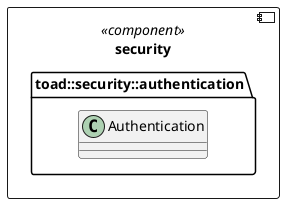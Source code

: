 @startuml
component "security" as alias <<component>> {
   namespace toad::security::authentication {
        class Authentication {

        }

    }
}
@enduml